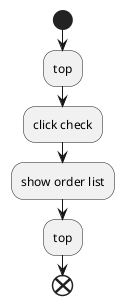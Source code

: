 @startuml order list

    start
    :top;
    :click check;
    :show order list;
    :top;
    end

@enduml